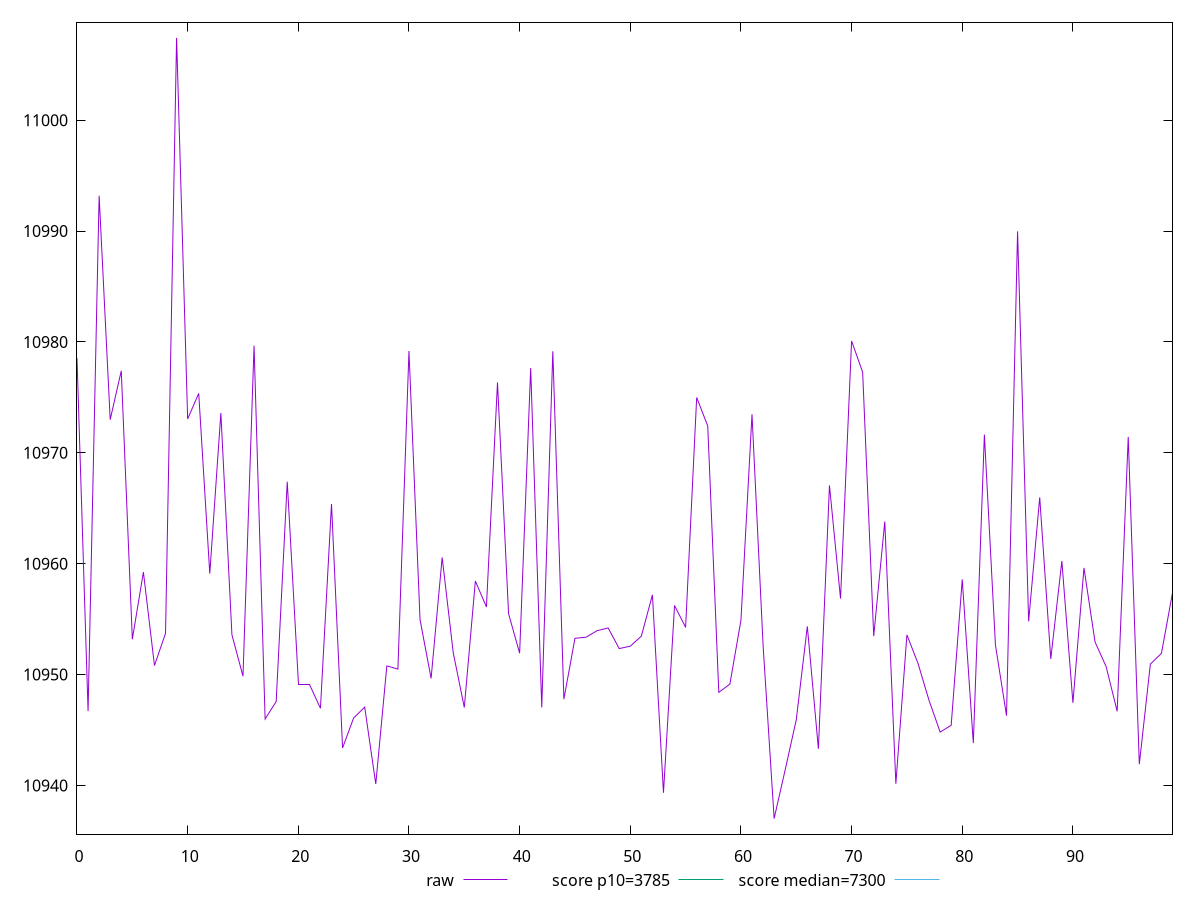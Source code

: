 reset

$raw <<EOF
0 10978.5464
1 10946.705799999996
2 10993.1855
3 10972.993900000001
4 10977.398800000003
5 10953.1874
6 10959.2424
7 10950.8169
8 10953.718499999995
9 11007.419999999998
10 10973.052799999998
11 10975.357000000004
12 10959.103900000004
13 10973.5907
14 10953.589699999997
15 10949.8542
16 10979.660100000005
17 10945.997100000002
18 10947.5675
19 10967.3929
20 10949.1269
21 10949.126599999998
22 10946.961200000002
23 10965.390800000001
24 10943.384500000002
25 10946.090100000003
26 10947.062600000005
27 10940.129799999999
28 10950.7832
29 10950.4957
30 10979.1805
31 10954.956799999996
32 10949.659900000002
33 10960.565500000002
34 10951.974199999999
35 10947.034800000005
36 10958.4376
37 10956.099000000002
38 10976.351800000002
39 10955.498200000002
40 10951.9264
41 10977.644699999997
42 10947.039600000002
43 10979.159500000002
44 10947.783900000002
45 10953.273500000003
46 10953.369300000002
47 10953.961299999999
48 10954.206100000001
49 10952.344700000001
50 10952.560299999997
51 10953.4651
52 10957.189099999998
53 10939.342299999997
54 10956.228300000004
55 10954.262000000002
56 10974.986800000002
57 10972.4182
58 10948.400999999998
59 10949.143900000001
60 10954.8882
61 10973.476600000002
62 10952.656399999998
63 10937.018799999996
64 10941.419800000001
65 10945.925100000002
66 10954.346099999999
67 10943.3075
68 10967.0608
69 10956.8551
70 10980.087900000002
71 10977.265300000001
72 10953.472600000001
73 10963.806599999998
74 10940.150500000003
75 10953.581199999997
76 10951.0125
77 10947.6731
78 10944.820200000002
79 10945.4265
80 10958.583
81 10943.8193
82 10971.644900000003
83 10952.6636
84 10946.296699999999
85 10989.971499999998
86 10954.7987
87 10965.982800000002
88 10951.4078
89 10960.238799999996
90 10947.452199999998
91 10959.618299999995
92 10952.939499999999
93 10950.7279
94 10946.6875
95 10971.437699999999
96 10941.9172
97 10950.949199999997
98 10951.911700000004
99 10957.371699999998
EOF

set key outside below
set xrange [0:99]
set yrange [10935.610775999996:11008.828023999999]
set trange [10935.610775999996:11008.828023999999]
set terminal svg size 640, 500 enhanced background rgb 'white'
set output "report_00008_2021-01-22T20:58:29.167/interactive/samples/pages+cached+nointeractive/raw/values.svg"

plot $raw title "raw" with line, \
     3785 title "score p10=3785", \
     7300 title "score median=7300"

reset
